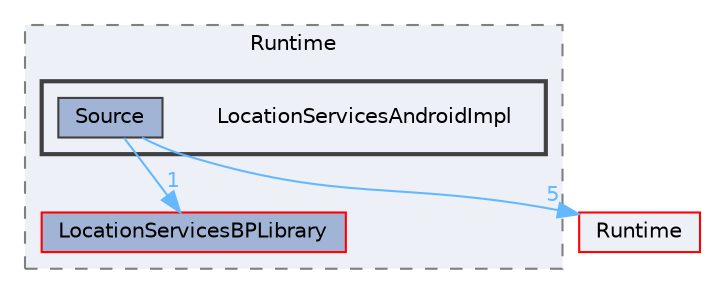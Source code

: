 digraph "LocationServicesAndroidImpl"
{
 // INTERACTIVE_SVG=YES
 // LATEX_PDF_SIZE
  bgcolor="transparent";
  edge [fontname=Helvetica,fontsize=10,labelfontname=Helvetica,labelfontsize=10];
  node [fontname=Helvetica,fontsize=10,shape=box,height=0.2,width=0.4];
  compound=true
  subgraph clusterdir_a60e1ce30f7313164a0e11a69cddad56 {
    graph [ bgcolor="#edf0f7", pencolor="grey50", label="Runtime", fontname=Helvetica,fontsize=10 style="filled,dashed", URL="dir_a60e1ce30f7313164a0e11a69cddad56.html",tooltip=""]
  dir_149b605e3dba403da3e5d4c73695e2fb [label="LocationServicesBPLibrary", fillcolor="#a2b4d6", color="red", style="filled", URL="dir_149b605e3dba403da3e5d4c73695e2fb.html",tooltip=""];
  subgraph clusterdir_23c94d9d7eab68aa80ad840b199a5156 {
    graph [ bgcolor="#edf0f7", pencolor="grey25", label="", fontname=Helvetica,fontsize=10 style="filled,bold", URL="dir_23c94d9d7eab68aa80ad840b199a5156.html",tooltip=""]
    dir_23c94d9d7eab68aa80ad840b199a5156 [shape=plaintext, label="LocationServicesAndroidImpl"];
  dir_04f23b472e027b699dbb328b210845a5 [label="Source", fillcolor="#a2b4d6", color="grey25", style="filled", URL="dir_04f23b472e027b699dbb328b210845a5.html",tooltip=""];
  }
  }
  dir_7536b172fbd480bfd146a1b1acd6856b [label="Runtime", fillcolor="#edf0f7", color="red", style="filled", URL="dir_7536b172fbd480bfd146a1b1acd6856b.html",tooltip=""];
  dir_04f23b472e027b699dbb328b210845a5->dir_149b605e3dba403da3e5d4c73695e2fb [headlabel="1", labeldistance=1.5 headhref="dir_001110_000586.html" href="dir_001110_000586.html" color="steelblue1" fontcolor="steelblue1"];
  dir_04f23b472e027b699dbb328b210845a5->dir_7536b172fbd480bfd146a1b1acd6856b [headlabel="5", labeldistance=1.5 headhref="dir_001110_000984.html" href="dir_001110_000984.html" color="steelblue1" fontcolor="steelblue1"];
}
